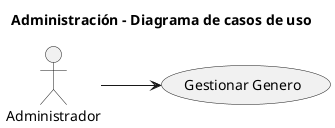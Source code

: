 @startuml

title Administración - Diagrama de casos de uso

left to right direction

(Gestionar Genero) as cargargen

Administrador --> (cargargen)


@enduml

